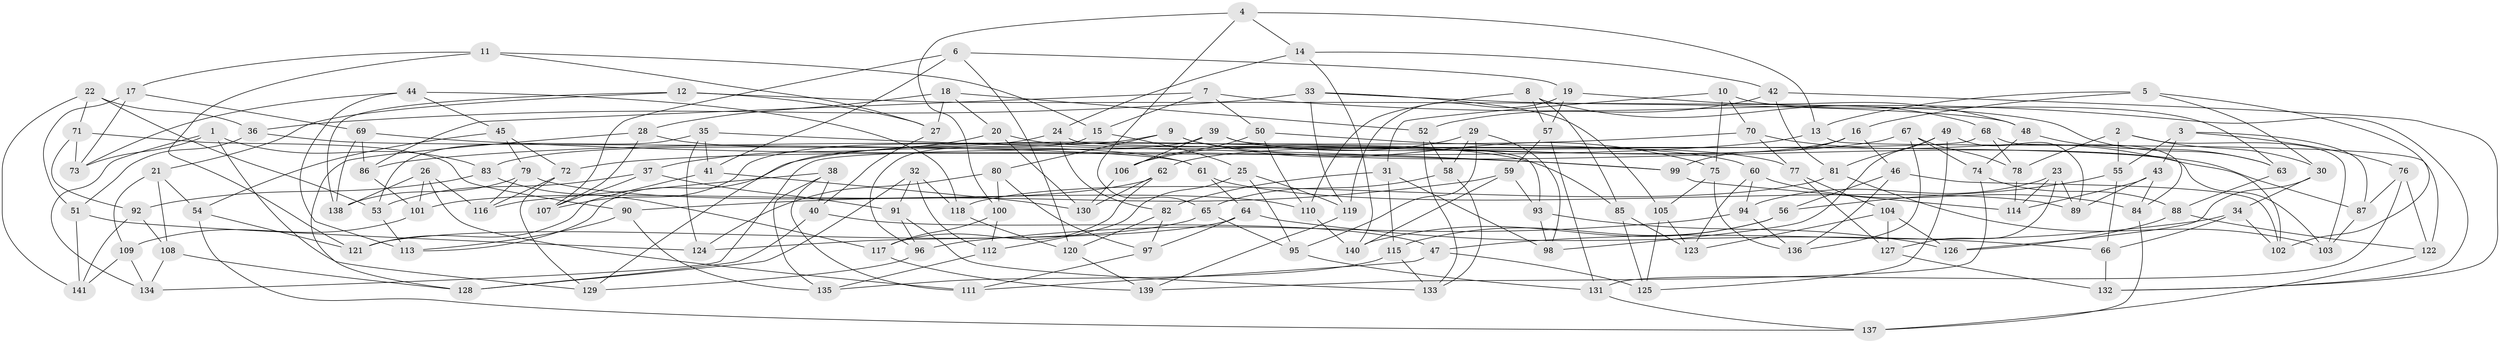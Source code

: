 // Generated by graph-tools (version 1.1) at 2025/37/03/09/25 02:37:49]
// undirected, 141 vertices, 282 edges
graph export_dot {
graph [start="1"]
  node [color=gray90,style=filled];
  1;
  2;
  3;
  4;
  5;
  6;
  7;
  8;
  9;
  10;
  11;
  12;
  13;
  14;
  15;
  16;
  17;
  18;
  19;
  20;
  21;
  22;
  23;
  24;
  25;
  26;
  27;
  28;
  29;
  30;
  31;
  32;
  33;
  34;
  35;
  36;
  37;
  38;
  39;
  40;
  41;
  42;
  43;
  44;
  45;
  46;
  47;
  48;
  49;
  50;
  51;
  52;
  53;
  54;
  55;
  56;
  57;
  58;
  59;
  60;
  61;
  62;
  63;
  64;
  65;
  66;
  67;
  68;
  69;
  70;
  71;
  72;
  73;
  74;
  75;
  76;
  77;
  78;
  79;
  80;
  81;
  82;
  83;
  84;
  85;
  86;
  87;
  88;
  89;
  90;
  91;
  92;
  93;
  94;
  95;
  96;
  97;
  98;
  99;
  100;
  101;
  102;
  103;
  104;
  105;
  106;
  107;
  108;
  109;
  110;
  111;
  112;
  113;
  114;
  115;
  116;
  117;
  118;
  119;
  120;
  121;
  122;
  123;
  124;
  125;
  126;
  127;
  128;
  129;
  130;
  131;
  132;
  133;
  134;
  135;
  136;
  137;
  138;
  139;
  140;
  141;
  1 -- 129;
  1 -- 73;
  1 -- 134;
  1 -- 83;
  2 -- 78;
  2 -- 103;
  2 -- 30;
  2 -- 55;
  3 -- 87;
  3 -- 76;
  3 -- 43;
  3 -- 55;
  4 -- 14;
  4 -- 13;
  4 -- 65;
  4 -- 100;
  5 -- 30;
  5 -- 16;
  5 -- 13;
  5 -- 102;
  6 -- 41;
  6 -- 107;
  6 -- 19;
  6 -- 120;
  7 -- 132;
  7 -- 86;
  7 -- 15;
  7 -- 50;
  8 -- 110;
  8 -- 57;
  8 -- 85;
  8 -- 68;
  9 -- 107;
  9 -- 75;
  9 -- 80;
  9 -- 87;
  10 -- 63;
  10 -- 31;
  10 -- 75;
  10 -- 70;
  11 -- 121;
  11 -- 27;
  11 -- 15;
  11 -- 17;
  12 -- 138;
  12 -- 48;
  12 -- 21;
  12 -- 27;
  13 -- 122;
  13 -- 72;
  14 -- 42;
  14 -- 140;
  14 -- 24;
  15 -- 25;
  15 -- 96;
  16 -- 62;
  16 -- 46;
  16 -- 99;
  17 -- 73;
  17 -- 69;
  17 -- 51;
  18 -- 27;
  18 -- 20;
  18 -- 28;
  18 -- 52;
  19 -- 57;
  19 -- 48;
  19 -- 119;
  20 -- 37;
  20 -- 85;
  20 -- 130;
  21 -- 108;
  21 -- 109;
  21 -- 54;
  22 -- 36;
  22 -- 53;
  22 -- 141;
  22 -- 71;
  23 -- 94;
  23 -- 114;
  23 -- 89;
  23 -- 127;
  24 -- 82;
  24 -- 103;
  24 -- 83;
  25 -- 119;
  25 -- 112;
  25 -- 95;
  26 -- 101;
  26 -- 138;
  26 -- 111;
  26 -- 116;
  27 -- 40;
  28 -- 107;
  28 -- 61;
  28 -- 128;
  29 -- 95;
  29 -- 106;
  29 -- 98;
  29 -- 58;
  30 -- 126;
  30 -- 34;
  31 -- 115;
  31 -- 98;
  31 -- 82;
  32 -- 118;
  32 -- 128;
  32 -- 91;
  32 -- 112;
  33 -- 119;
  33 -- 105;
  33 -- 63;
  33 -- 36;
  34 -- 102;
  34 -- 66;
  34 -- 47;
  35 -- 41;
  35 -- 53;
  35 -- 124;
  35 -- 99;
  36 -- 51;
  36 -- 61;
  37 -- 53;
  37 -- 107;
  37 -- 91;
  38 -- 116;
  38 -- 111;
  38 -- 135;
  38 -- 40;
  39 -- 93;
  39 -- 106;
  39 -- 129;
  39 -- 77;
  40 -- 47;
  40 -- 128;
  41 -- 121;
  41 -- 130;
  42 -- 81;
  42 -- 52;
  42 -- 132;
  43 -- 84;
  43 -- 89;
  43 -- 114;
  44 -- 45;
  44 -- 113;
  44 -- 73;
  44 -- 118;
  45 -- 54;
  45 -- 79;
  45 -- 72;
  46 -- 136;
  46 -- 56;
  46 -- 102;
  47 -- 111;
  47 -- 125;
  48 -- 74;
  48 -- 63;
  49 -- 125;
  49 -- 81;
  49 -- 98;
  49 -- 89;
  50 -- 106;
  50 -- 60;
  50 -- 110;
  51 -- 141;
  51 -- 124;
  52 -- 133;
  52 -- 58;
  53 -- 113;
  54 -- 121;
  54 -- 137;
  55 -- 56;
  55 -- 66;
  56 -- 140;
  56 -- 115;
  57 -- 131;
  57 -- 59;
  58 -- 133;
  58 -- 65;
  59 -- 140;
  59 -- 93;
  59 -- 90;
  60 -- 84;
  60 -- 123;
  60 -- 94;
  61 -- 64;
  61 -- 89;
  62 -- 101;
  62 -- 130;
  62 -- 117;
  63 -- 88;
  64 -- 97;
  64 -- 66;
  64 -- 124;
  65 -- 121;
  65 -- 95;
  66 -- 132;
  67 -- 78;
  67 -- 136;
  67 -- 113;
  67 -- 74;
  68 -- 84;
  68 -- 78;
  68 -- 134;
  69 -- 138;
  69 -- 86;
  69 -- 99;
  70 -- 102;
  70 -- 86;
  70 -- 77;
  71 -- 92;
  71 -- 73;
  71 -- 90;
  72 -- 116;
  72 -- 129;
  74 -- 88;
  74 -- 139;
  75 -- 136;
  75 -- 105;
  76 -- 122;
  76 -- 131;
  76 -- 87;
  77 -- 127;
  77 -- 104;
  78 -- 114;
  79 -- 110;
  79 -- 138;
  79 -- 116;
  80 -- 124;
  80 -- 97;
  80 -- 100;
  81 -- 118;
  81 -- 103;
  82 -- 97;
  82 -- 120;
  83 -- 117;
  83 -- 92;
  84 -- 137;
  85 -- 123;
  85 -- 125;
  86 -- 101;
  87 -- 103;
  88 -- 126;
  88 -- 122;
  90 -- 113;
  90 -- 135;
  91 -- 133;
  91 -- 96;
  92 -- 141;
  92 -- 108;
  93 -- 126;
  93 -- 98;
  94 -- 136;
  94 -- 96;
  95 -- 131;
  96 -- 129;
  97 -- 111;
  99 -- 114;
  100 -- 112;
  100 -- 117;
  101 -- 109;
  104 -- 123;
  104 -- 126;
  104 -- 127;
  105 -- 123;
  105 -- 125;
  106 -- 130;
  108 -- 134;
  108 -- 128;
  109 -- 141;
  109 -- 134;
  110 -- 140;
  112 -- 135;
  115 -- 133;
  115 -- 135;
  117 -- 139;
  118 -- 120;
  119 -- 139;
  120 -- 139;
  122 -- 137;
  127 -- 132;
  131 -- 137;
}
